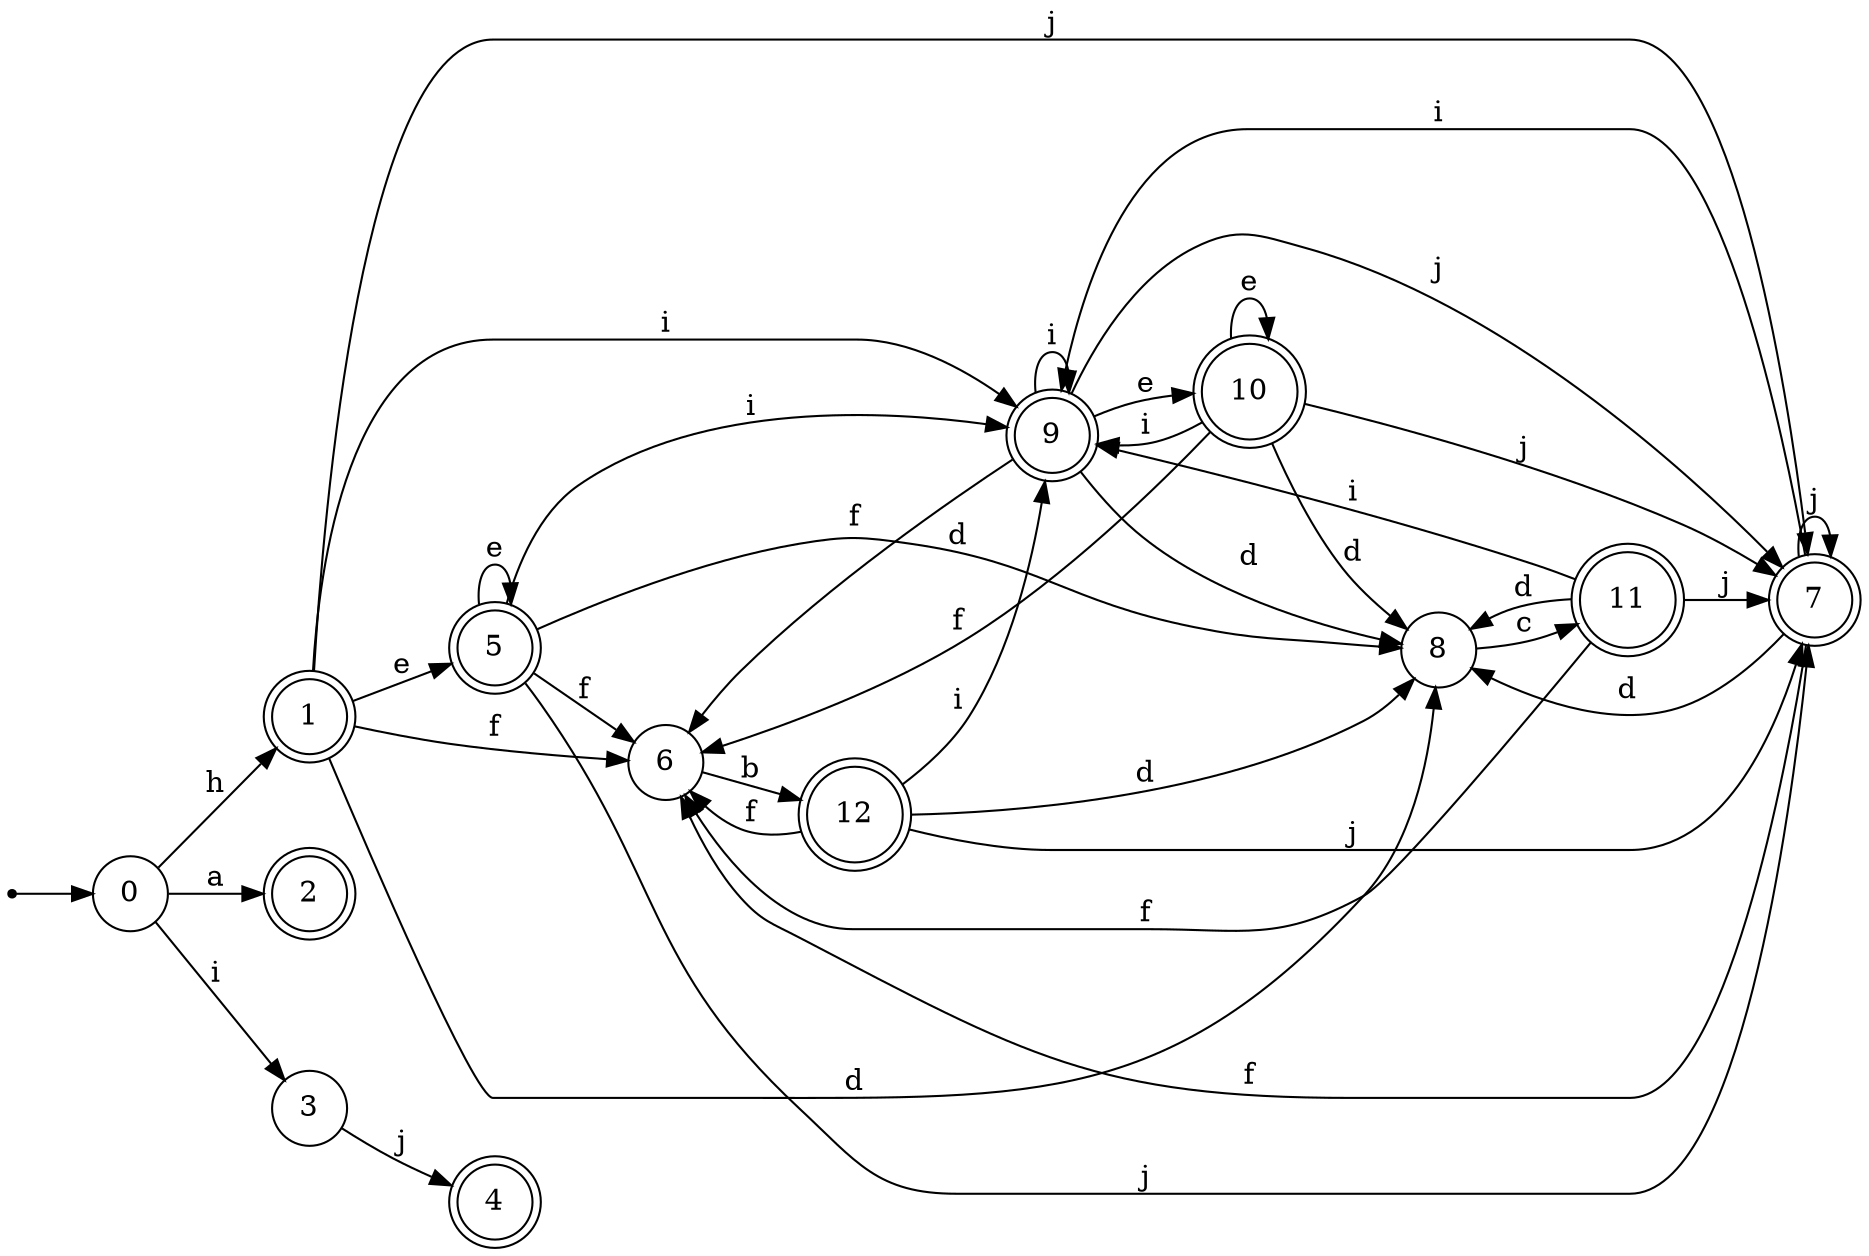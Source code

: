 digraph finite_state_machine {
rankdir=LR;
size="20,20";
node [shape = point]; "dummy0"
node [shape = circle]; "0";
"dummy0" -> "0";
node [shape = doublecircle]; "1";node [shape = doublecircle]; "2";node [shape = circle]; "3";
node [shape = doublecircle]; "4";node [shape = doublecircle]; "5";node [shape = circle]; "6";
node [shape = doublecircle]; "7";node [shape = circle]; "8";
node [shape = doublecircle]; "9";node [shape = doublecircle]; "10";node [shape = doublecircle]; "11";node [shape = doublecircle]; "12";"0" -> "1" [label = "h"];
 "0" -> "2" [label = "a"];
 "0" -> "3" [label = "i"];
 "3" -> "4" [label = "j"];
 "1" -> "5" [label = "e"];
 "1" -> "6" [label = "f"];
 "1" -> "7" [label = "j"];
 "1" -> "8" [label = "d"];
 "1" -> "9" [label = "i"];
 "9" -> "9" [label = "i"];
 "9" -> "10" [label = "e"];
 "9" -> "6" [label = "f"];
 "9" -> "7" [label = "j"];
 "9" -> "8" [label = "d"];
 "10" -> "10" [label = "e"];
 "10" -> "9" [label = "i"];
 "10" -> "6" [label = "f"];
 "10" -> "7" [label = "j"];
 "10" -> "8" [label = "d"];
 "8" -> "11" [label = "c"];
 "11" -> "8" [label = "d"];
 "11" -> "6" [label = "f"];
 "11" -> "7" [label = "j"];
 "11" -> "9" [label = "i"];
 "7" -> "7" [label = "j"];
 "7" -> "6" [label = "f"];
 "7" -> "8" [label = "d"];
 "7" -> "9" [label = "i"];
 "6" -> "12" [label = "b"];
 "12" -> "6" [label = "f"];
 "12" -> "7" [label = "j"];
 "12" -> "8" [label = "d"];
 "12" -> "9" [label = "i"];
 "5" -> "5" [label = "e"];
 "5" -> "6" [label = "f"];
 "5" -> "7" [label = "j"];
 "5" -> "8" [label = "d"];
 "5" -> "9" [label = "i"];
 }
